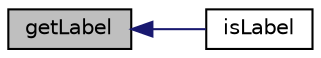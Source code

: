 digraph "getLabel"
{
  edge [fontname="Helvetica",fontsize="10",labelfontname="Helvetica",labelfontsize="10"];
  node [fontname="Helvetica",fontsize="10",shape=record];
  rankdir="LR";
  Node1 [label="getLabel",height=0.2,width=0.4,color="black", fillcolor="grey75", style="filled" fontcolor="black"];
  Node1 -> Node2 [dir="back",color="midnightblue",fontsize="10",style="solid",fontname="Helvetica"];
  Node2 [label="isLabel",height=0.2,width=0.4,color="black", fillcolor="white", style="filled",URL="$class_simple_button_tag.html#aeb6314ed9614c8dde936aecfcfe93a2f"];
}
